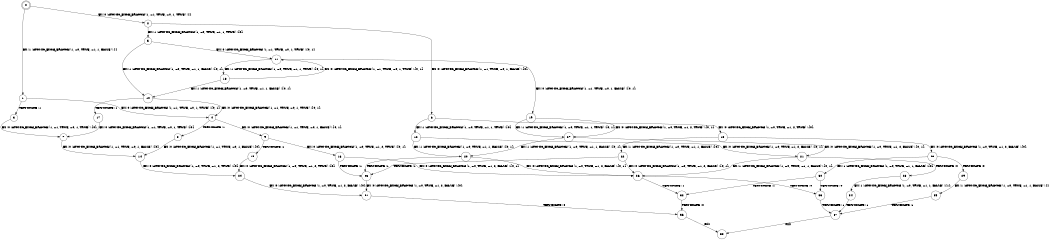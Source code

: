 digraph BCG {
size = "7, 10.5";
center = TRUE;
node [shape = circle];
0 [peripheries = 2];
0 -> 1 [label = "EX !1 !ATOMIC_EXCH_BRANCH (1, +0, TRUE, +1, 1, FALSE) !{}"];
0 -> 2 [label = "EX !0 !ATOMIC_EXCH_BRANCH (1, +1, TRUE, +0, 1, TRUE) !{}"];
1 -> 3 [label = "TERMINATE !1"];
1 -> 4 [label = "EX !0 !ATOMIC_EXCH_BRANCH (1, +1, TRUE, +0, 1, TRUE) !{0, 1}"];
2 -> 5 [label = "EX !1 !ATOMIC_EXCH_BRANCH (1, +0, TRUE, +1, 1, TRUE) !{0}"];
2 -> 6 [label = "EX !0 !ATOMIC_EXCH_BRANCH (1, +1, TRUE, +0, 1, FALSE) !{0}"];
3 -> 7 [label = "EX !0 !ATOMIC_EXCH_BRANCH (1, +1, TRUE, +0, 1, TRUE) !{0}"];
4 -> 8 [label = "TERMINATE !1"];
4 -> 9 [label = "EX !0 !ATOMIC_EXCH_BRANCH (1, +1, TRUE, +0, 1, FALSE) !{0, 1}"];
5 -> 10 [label = "EX !1 !ATOMIC_EXCH_BRANCH (1, +0, TRUE, +1, 1, FALSE) !{0, 1}"];
5 -> 11 [label = "EX !0 !ATOMIC_EXCH_BRANCH (1, +1, TRUE, +0, 1, TRUE) !{0, 1}"];
6 -> 12 [label = "EX !1 !ATOMIC_EXCH_BRANCH (1, +0, TRUE, +1, 1, TRUE) !{0}"];
6 -> 13 [label = "EX !0 !ATOMIC_EXCH_BRANCH (1, +0, TRUE, +1, 2, TRUE) !{0}"];
7 -> 14 [label = "EX !0 !ATOMIC_EXCH_BRANCH (1, +1, TRUE, +0, 1, FALSE) !{0}"];
8 -> 14 [label = "EX !0 !ATOMIC_EXCH_BRANCH (1, +1, TRUE, +0, 1, FALSE) !{0}"];
9 -> 15 [label = "TERMINATE !1"];
9 -> 16 [label = "EX !0 !ATOMIC_EXCH_BRANCH (1, +0, TRUE, +1, 2, TRUE) !{0, 1}"];
10 -> 17 [label = "TERMINATE !1"];
10 -> 4 [label = "EX !0 !ATOMIC_EXCH_BRANCH (1, +1, TRUE, +0, 1, TRUE) !{0, 1}"];
11 -> 18 [label = "EX !1 !ATOMIC_EXCH_BRANCH (1, +0, TRUE, +1, 1, TRUE) !{0, 1}"];
11 -> 19 [label = "EX !0 !ATOMIC_EXCH_BRANCH (1, +1, TRUE, +0, 1, FALSE) !{0, 1}"];
12 -> 20 [label = "EX !1 !ATOMIC_EXCH_BRANCH (1, +0, TRUE, +1, 1, FALSE) !{0, 1}"];
12 -> 21 [label = "EX !0 !ATOMIC_EXCH_BRANCH (1, +0, TRUE, +1, 2, FALSE) !{0, 1}"];
13 -> 22 [label = "EX !1 !ATOMIC_EXCH_BRANCH (1, +0, TRUE, +1, 1, FALSE) !{0}"];
13 -> 23 [label = "EX !0 !ATOMIC_EXCH_BRANCH (1, +0, TRUE, +1, 2, FALSE) !{0}"];
14 -> 24 [label = "EX !0 !ATOMIC_EXCH_BRANCH (1, +0, TRUE, +1, 2, TRUE) !{0}"];
15 -> 24 [label = "EX !0 !ATOMIC_EXCH_BRANCH (1, +0, TRUE, +1, 2, TRUE) !{0}"];
16 -> 25 [label = "TERMINATE !1"];
16 -> 26 [label = "EX !0 !ATOMIC_EXCH_BRANCH (1, +0, TRUE, +1, 2, FALSE) !{0, 1}"];
17 -> 7 [label = "EX !0 !ATOMIC_EXCH_BRANCH (1, +1, TRUE, +0, 1, TRUE) !{0}"];
18 -> 10 [label = "EX !1 !ATOMIC_EXCH_BRANCH (1, +0, TRUE, +1, 1, FALSE) !{0, 1}"];
18 -> 11 [label = "EX !0 !ATOMIC_EXCH_BRANCH (1, +1, TRUE, +0, 1, TRUE) !{0, 1}"];
19 -> 27 [label = "EX !1 !ATOMIC_EXCH_BRANCH (1, +0, TRUE, +1, 1, TRUE) !{0, 1}"];
19 -> 27 [label = "EX !0 !ATOMIC_EXCH_BRANCH (1, +0, TRUE, +1, 2, TRUE) !{0, 1}"];
20 -> 25 [label = "TERMINATE !1"];
20 -> 26 [label = "EX !0 !ATOMIC_EXCH_BRANCH (1, +0, TRUE, +1, 2, FALSE) !{0, 1}"];
21 -> 28 [label = "TERMINATE !0"];
21 -> 26 [label = "EX !1 !ATOMIC_EXCH_BRANCH (1, +0, TRUE, +1, 1, FALSE) !{0, 1}"];
22 -> 25 [label = "TERMINATE !1"];
22 -> 26 [label = "EX !0 !ATOMIC_EXCH_BRANCH (1, +0, TRUE, +1, 2, FALSE) !{0, 1}"];
23 -> 29 [label = "TERMINATE !0"];
23 -> 30 [label = "EX !1 !ATOMIC_EXCH_BRANCH (1, +0, TRUE, +1, 1, FALSE) !{0}"];
24 -> 31 [label = "EX !0 !ATOMIC_EXCH_BRANCH (1, +0, TRUE, +1, 2, FALSE) !{0}"];
25 -> 31 [label = "EX !0 !ATOMIC_EXCH_BRANCH (1, +0, TRUE, +1, 2, FALSE) !{0}"];
26 -> 32 [label = "TERMINATE !1"];
26 -> 33 [label = "TERMINATE !0"];
27 -> 20 [label = "EX !1 !ATOMIC_EXCH_BRANCH (1, +0, TRUE, +1, 1, FALSE) !{0, 1}"];
27 -> 21 [label = "EX !0 !ATOMIC_EXCH_BRANCH (1, +0, TRUE, +1, 2, FALSE) !{0, 1}"];
28 -> 34 [label = "EX !1 !ATOMIC_EXCH_BRANCH (1, +0, TRUE, +1, 1, FALSE) !{1}"];
29 -> 35 [label = "EX !1 !ATOMIC_EXCH_BRANCH (1, +0, TRUE, +1, 1, FALSE) !{}"];
30 -> 32 [label = "TERMINATE !1"];
30 -> 33 [label = "TERMINATE !0"];
31 -> 36 [label = "TERMINATE !0"];
32 -> 36 [label = "TERMINATE !0"];
33 -> 37 [label = "TERMINATE !1"];
34 -> 37 [label = "TERMINATE !1"];
35 -> 37 [label = "TERMINATE !1"];
36 -> 38 [label = "exit"];
37 -> 38 [label = "exit"];
}
